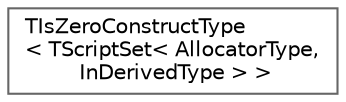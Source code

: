 digraph "Graphical Class Hierarchy"
{
 // INTERACTIVE_SVG=YES
 // LATEX_PDF_SIZE
  bgcolor="transparent";
  edge [fontname=Helvetica,fontsize=10,labelfontname=Helvetica,labelfontsize=10];
  node [fontname=Helvetica,fontsize=10,shape=box,height=0.2,width=0.4];
  rankdir="LR";
  Node0 [id="Node000000",label="TIsZeroConstructType\l\< TScriptSet\< AllocatorType,\l InDerivedType \> \>",height=0.2,width=0.4,color="grey40", fillcolor="white", style="filled",URL="$da/d49/structTIsZeroConstructType_3_01TScriptSet_3_01AllocatorType_00_01InDerivedType_01_4_01_4.html",tooltip=" "];
}
